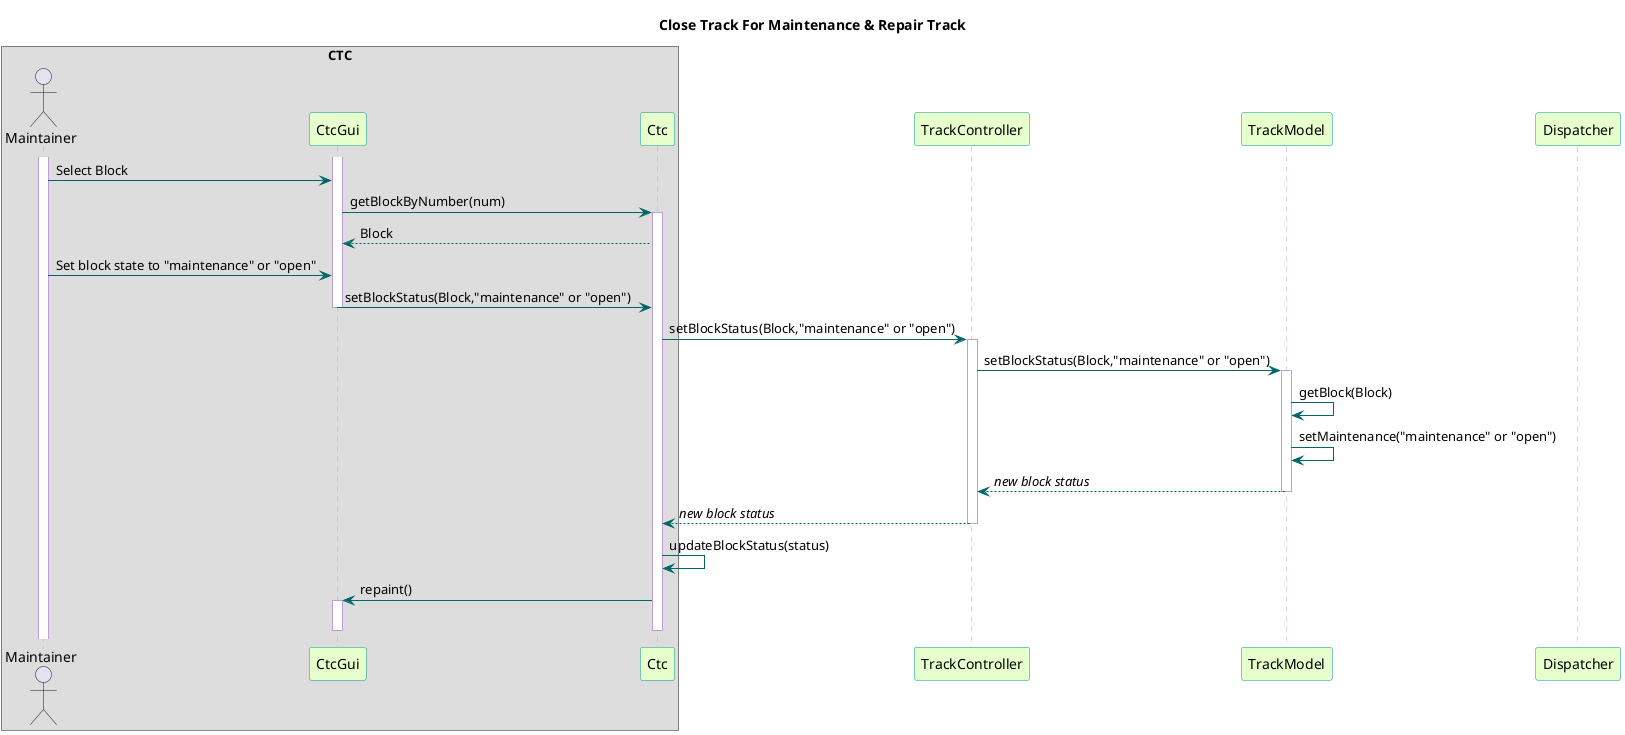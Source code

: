 @startuml

title Close Track For Maintenance & Repair Track

skinparam sequence {
  BackgroundColor transparent
  ParticipantBackgroundColor #e6ffcc
  ParticipantBorderColor 	#049595
  PackageBorderCOlor  #049595
  ArrowColor #006666
  LifeLineBorderColor #c09cd9
}

box "CTC"
actor Maintainer
participant CtcGui
participant Ctc
end box
participant TrackController
participant TrackModel

activate CtcGui
activate Maintainer
Maintainer -> CtcGui : Select Block
CtcGui -> Ctc : getBlockByNumber(num)
activate Ctc
Ctc --> CtcGui : Block
Maintainer -> CtcGui : Set block state to "maintenance" or "open"
deactivate Dispatcher
CtcGui -> Ctc : setBlockStatus(Block,"maintenance" or "open")
deactivate CtcGui

Ctc -> TrackController : setBlockStatus(Block,"maintenance" or "open")

activate TrackController
TrackController -> TrackModel : setBlockStatus(Block,"maintenance" or "open")

activate TrackModel
TrackModel -> TrackModel : getBlock(Block)
TrackModel -> TrackModel : setMaintenance("maintenance" or "open")
TrackModel --> TrackController : //new block status//
deactivate TrackModel

TrackController --> Ctc : //new block status//
deactivate TrackController

Ctc -> Ctc : updateBlockStatus(status)
Ctc -> CtcGui : repaint()
activate CtcGui
deactivate CtcGui
deactivate Ctc
@enduml
